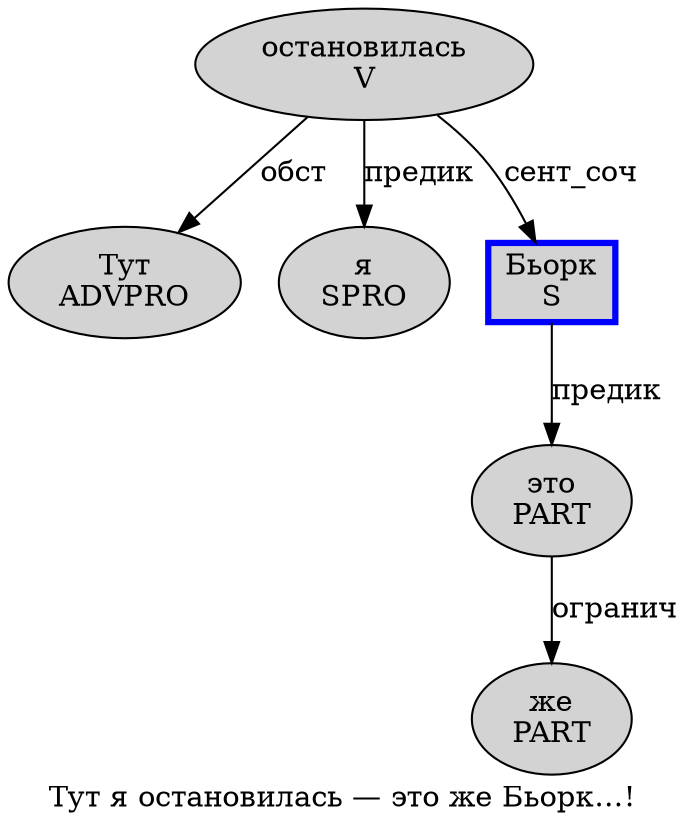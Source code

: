 digraph SENTENCE_210 {
	graph [label="Тут я остановилась — это же Бьорк…!"]
	node [style=filled]
		0 [label="Тут
ADVPRO" color="" fillcolor=lightgray penwidth=1 shape=ellipse]
		1 [label="я
SPRO" color="" fillcolor=lightgray penwidth=1 shape=ellipse]
		2 [label="остановилась
V" color="" fillcolor=lightgray penwidth=1 shape=ellipse]
		4 [label="это
PART" color="" fillcolor=lightgray penwidth=1 shape=ellipse]
		5 [label="же
PART" color="" fillcolor=lightgray penwidth=1 shape=ellipse]
		6 [label="Бьорк
S" color=blue fillcolor=lightgray penwidth=3 shape=box]
			6 -> 4 [label="предик"]
			4 -> 5 [label="огранич"]
			2 -> 0 [label="обст"]
			2 -> 1 [label="предик"]
			2 -> 6 [label="сент_соч"]
}